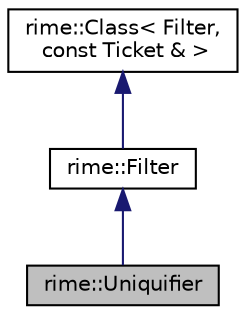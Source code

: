 digraph "rime::Uniquifier"
{
  edge [fontname="Helvetica",fontsize="10",labelfontname="Helvetica",labelfontsize="10"];
  node [fontname="Helvetica",fontsize="10",shape=record];
  Node1 [label="rime::Uniquifier",height=0.2,width=0.4,color="black", fillcolor="grey75", style="filled" fontcolor="black"];
  Node2 -> Node1 [dir="back",color="midnightblue",fontsize="10",style="solid",fontname="Helvetica"];
  Node2 [label="rime::Filter",height=0.2,width=0.4,color="black", fillcolor="white", style="filled",URL="$a00073.html"];
  Node3 -> Node2 [dir="back",color="midnightblue",fontsize="10",style="solid",fontname="Helvetica"];
  Node3 [label="rime::Class\< Filter,\l const Ticket & \>",height=0.2,width=0.4,color="black", fillcolor="white", style="filled",URL="$a00017.html"];
}
